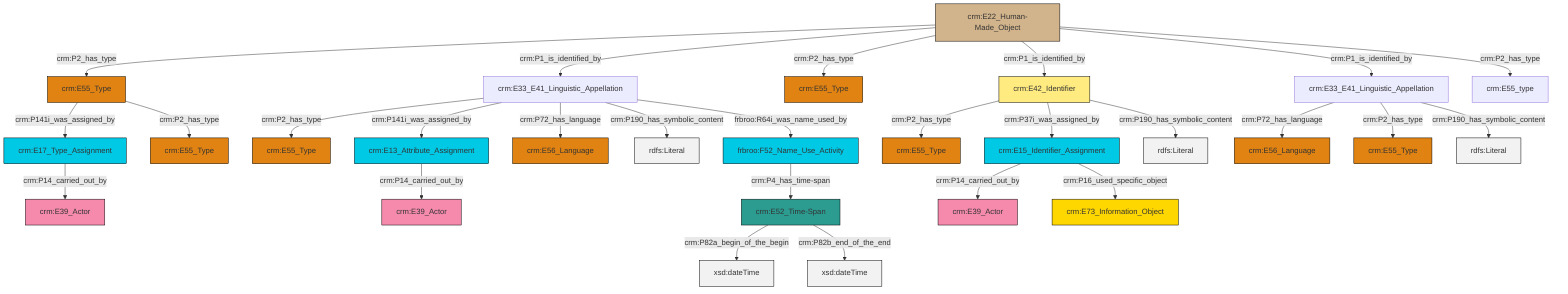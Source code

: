 graph TD
classDef Literal fill:#f2f2f2,stroke:#000000;
classDef CRM_Entity fill:#FFFFFF,stroke:#000000;
classDef Temporal_Entity fill:#00C9E6, stroke:#000000;
classDef Type fill:#E18312, stroke:#000000;
classDef Time-Span fill:#2C9C91, stroke:#000000;
classDef Appellation fill:#FFEB7F, stroke:#000000;
classDef Place fill:#008836, stroke:#000000;
classDef Persistent_Item fill:#B266B2, stroke:#000000;
classDef Conceptual_Object fill:#FFD700, stroke:#000000;
classDef Physical_Thing fill:#D2B48C, stroke:#000000;
classDef Actor fill:#f58aad, stroke:#000000;
classDef PC_Classes fill:#4ce600, stroke:#000000;
classDef Multi fill:#cccccc,stroke:#000000;

6["crm:E52_Time-Span"]:::Time-Span -->|crm:P82a_begin_of_the_begin| 7[xsd:dateTime]:::Literal
8["crm:E17_Type_Assignment"]:::Temporal_Entity -->|crm:P14_carried_out_by| 9["crm:E39_Actor"]:::Actor
6["crm:E52_Time-Span"]:::Time-Span -->|crm:P82b_end_of_the_end| 15[xsd:dateTime]:::Literal
16["crm:E13_Attribute_Assignment"]:::Temporal_Entity -->|crm:P14_carried_out_by| 17["crm:E39_Actor"]:::Actor
20["frbroo:F52_Name_Use_Activity"]:::Temporal_Entity -->|crm:P4_has_time-span| 6["crm:E52_Time-Span"]:::Time-Span
21["crm:E22_Human-Made_Object"]:::Physical_Thing -->|crm:P2_has_type| 22["crm:E55_Type"]:::Type
23["crm:E33_E41_Linguistic_Appellation"]:::Default -->|crm:P2_has_type| 24["crm:E55_Type"]:::Type
2["crm:E15_Identifier_Assignment"]:::Temporal_Entity -->|crm:P14_carried_out_by| 13["crm:E39_Actor"]:::Actor
23["crm:E33_E41_Linguistic_Appellation"]:::Default -->|crm:P141i_was_assigned_by| 16["crm:E13_Attribute_Assignment"]:::Temporal_Entity
4["crm:E42_Identifier"]:::Appellation -->|crm:P2_has_type| 30["crm:E55_Type"]:::Type
21["crm:E22_Human-Made_Object"]:::Physical_Thing -->|crm:P1_is_identified_by| 23["crm:E33_E41_Linguistic_Appellation"]:::Default
23["crm:E33_E41_Linguistic_Appellation"]:::Default -->|crm:P72_has_language| 35["crm:E56_Language"]:::Type
10["crm:E33_E41_Linguistic_Appellation"]:::Default -->|crm:P72_has_language| 28["crm:E56_Language"]:::Type
21["crm:E22_Human-Made_Object"]:::Physical_Thing -->|crm:P2_has_type| 31["crm:E55_Type"]:::Type
23["crm:E33_E41_Linguistic_Appellation"]:::Default -->|crm:P190_has_symbolic_content| 38[rdfs:Literal]:::Literal
21["crm:E22_Human-Made_Object"]:::Physical_Thing -->|crm:P1_is_identified_by| 4["crm:E42_Identifier"]:::Appellation
21["crm:E22_Human-Made_Object"]:::Physical_Thing -->|crm:P1_is_identified_by| 10["crm:E33_E41_Linguistic_Appellation"]:::Default
4["crm:E42_Identifier"]:::Appellation -->|crm:P37i_was_assigned_by| 2["crm:E15_Identifier_Assignment"]:::Temporal_Entity
10["crm:E33_E41_Linguistic_Appellation"]:::Default -->|crm:P2_has_type| 0["crm:E55_Type"]:::Type
22["crm:E55_Type"]:::Type -->|crm:P141i_was_assigned_by| 8["crm:E17_Type_Assignment"]:::Temporal_Entity
2["crm:E15_Identifier_Assignment"]:::Temporal_Entity -->|crm:P16_used_specific_object| 40["crm:E73_Information_Object"]:::Conceptual_Object
4["crm:E42_Identifier"]:::Appellation -->|crm:P190_has_symbolic_content| 48[rdfs:Literal]:::Literal
21["crm:E22_Human-Made_Object"]:::Physical_Thing -->|crm:P2_has_type| 18["crm:E55_type"]:::Default
10["crm:E33_E41_Linguistic_Appellation"]:::Default -->|crm:P190_has_symbolic_content| 49[rdfs:Literal]:::Literal
22["crm:E55_Type"]:::Type -->|crm:P2_has_type| 26["crm:E55_Type"]:::Type
23["crm:E33_E41_Linguistic_Appellation"]:::Default -->|frbroo:R64i_was_name_used_by| 20["frbroo:F52_Name_Use_Activity"]:::Temporal_Entity